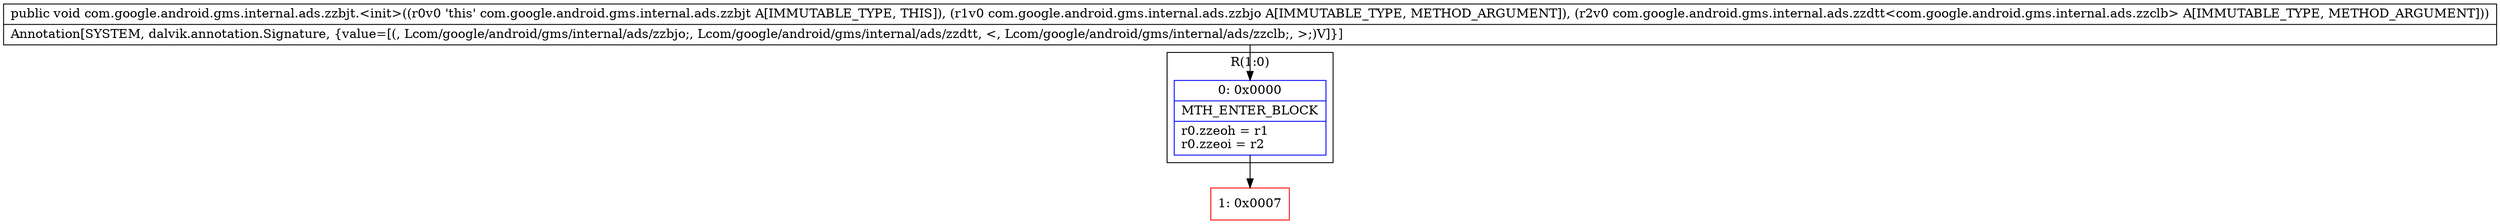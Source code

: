 digraph "CFG forcom.google.android.gms.internal.ads.zzbjt.\<init\>(Lcom\/google\/android\/gms\/internal\/ads\/zzbjo;Lcom\/google\/android\/gms\/internal\/ads\/zzdtt;)V" {
subgraph cluster_Region_1648148301 {
label = "R(1:0)";
node [shape=record,color=blue];
Node_0 [shape=record,label="{0\:\ 0x0000|MTH_ENTER_BLOCK\l|r0.zzeoh = r1\lr0.zzeoi = r2\l}"];
}
Node_1 [shape=record,color=red,label="{1\:\ 0x0007}"];
MethodNode[shape=record,label="{public void com.google.android.gms.internal.ads.zzbjt.\<init\>((r0v0 'this' com.google.android.gms.internal.ads.zzbjt A[IMMUTABLE_TYPE, THIS]), (r1v0 com.google.android.gms.internal.ads.zzbjo A[IMMUTABLE_TYPE, METHOD_ARGUMENT]), (r2v0 com.google.android.gms.internal.ads.zzdtt\<com.google.android.gms.internal.ads.zzclb\> A[IMMUTABLE_TYPE, METHOD_ARGUMENT]))  | Annotation[SYSTEM, dalvik.annotation.Signature, \{value=[(, Lcom\/google\/android\/gms\/internal\/ads\/zzbjo;, Lcom\/google\/android\/gms\/internal\/ads\/zzdtt, \<, Lcom\/google\/android\/gms\/internal\/ads\/zzclb;, \>;)V]\}]\l}"];
MethodNode -> Node_0;
Node_0 -> Node_1;
}

